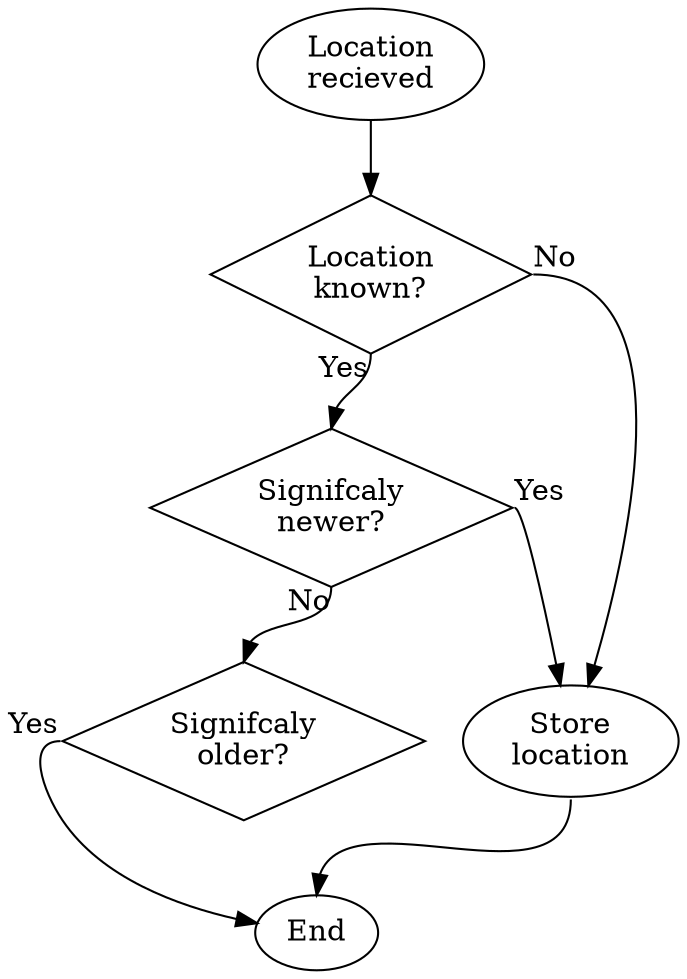 digraph findMaxElement {
  truecolor = true
  font = "Times New Roman"
  //label = "Найти максимальный элемент"
  node [shape = box]

  start [ label="Location\nrecieved", shape = ellipse]

  n1 [ label= "Location\nknown?", shape = diamond ]
  n2 [ label= "Signifcaly\nnewer?", shape = diamond ]
  n3 [ label= "Signifcaly\nolder?", shape = diamond ]
  
  f1 [ label="Store\nlocation", shape = ellipse]
  end [ label="End", shape = ellipse]

  start -> n1
  f1:s -> end:n
  n1:e -> f1 [taillabel = "No"]
  n1:s -> n2:n [taillabel = "Yes"]
  n2:s -> n3:n [taillabel = "No"]
  n2:e -> f1 [taillabel = "Yes"]
  
  n3:w -> end [taillabel = "Yes"]
}